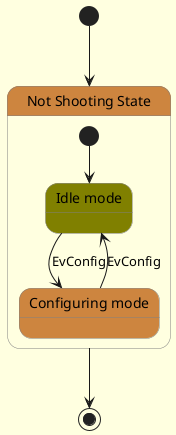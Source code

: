 ' 7.8 Skinparam, PlantUML Language Reference Guide (V8037, pp. 88-89)
@startuml
skinparam backgroundColor LightYellow
skinparam state {
    StartColor MediumBlue
    EndColor Red
    BackgroundColor Peru
    BackgroundColor<<Warning>> Olive
    BorderColor Gray
    FontName Impact
}

[*] --> NotShooting

state "Not Shooting State" as NotShooting {
    state "Idle mode" as Idle<<Warning>>
    state "Configuring mode" as Configuring
    [*] --> Idle
    Idle --> Configuring : EvConfig
    Configuring --> Idle : EvConfig
}

NotShooting --> [*]

@enduml

